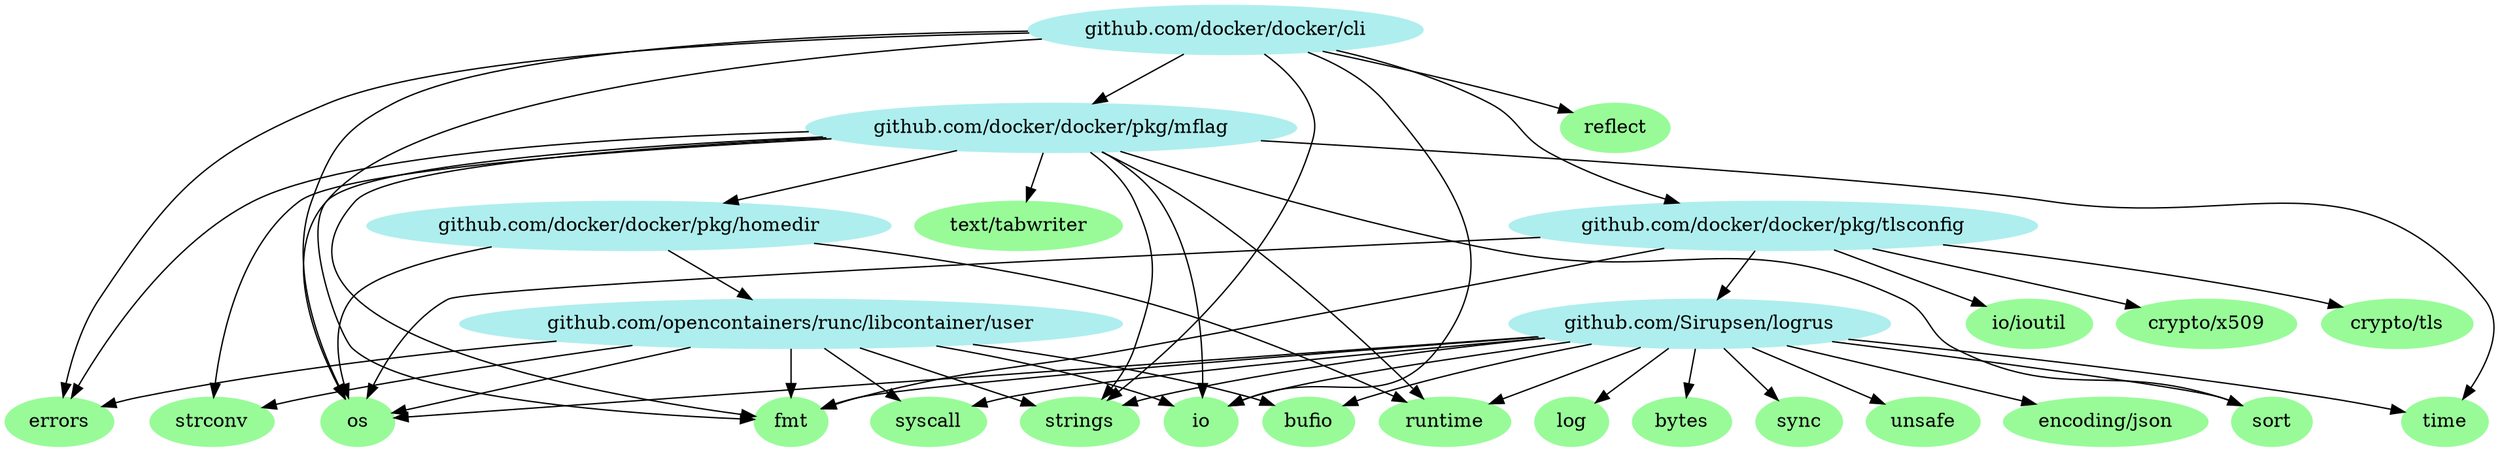 digraph godep {
0 [label="time" style="filled" color="palegreen"];
1 [label="encoding/json" style="filled" color="palegreen"];
2 [label="log" style="filled" color="palegreen"];
3 [label="strconv" style="filled" color="palegreen"];
4 [label="bytes" style="filled" color="palegreen"];
5 [label="os" style="filled" color="palegreen"];
6 [label="strings" style="filled" color="palegreen"];
7 [label="runtime" style="filled" color="palegreen"];
8 [label="github.com/docker/docker/cli" style="filled" color="paleturquoise"];
8 -> 9;
8 -> 10;
8 -> 11;
8 -> 12;
8 -> 13;
8 -> 5;
8 -> 14;
8 -> 6;
9 [label="errors" style="filled" color="palegreen"];
15 [label="sync" style="filled" color="palegreen"];
16 [label="crypto/x509" style="filled" color="palegreen"];
13 [label="io" style="filled" color="palegreen"];
17 [label="sort" style="filled" color="palegreen"];
12 [label="github.com/docker/docker/pkg/tlsconfig" style="filled" color="paleturquoise"];
12 -> 18;
12 -> 16;
12 -> 10;
12 -> 19;
12 -> 20;
12 -> 5;
19 [label="github.com/Sirupsen/logrus" style="filled" color="paleturquoise"];
19 -> 21;
19 -> 4;
19 -> 1;
19 -> 10;
19 -> 13;
19 -> 2;
19 -> 5;
19 -> 7;
19 -> 17;
19 -> 6;
19 -> 15;
19 -> 22;
19 -> 0;
19 -> 23;
24 [label="github.com/docker/docker/pkg/homedir" style="filled" color="paleturquoise"];
24 -> 25;
24 -> 5;
24 -> 7;
21 [label="bufio" style="filled" color="palegreen"];
23 [label="unsafe" style="filled" color="palegreen"];
20 [label="io/ioutil" style="filled" color="palegreen"];
25 [label="github.com/opencontainers/runc/libcontainer/user" style="filled" color="paleturquoise"];
25 -> 21;
25 -> 9;
25 -> 10;
25 -> 13;
25 -> 5;
25 -> 3;
25 -> 6;
25 -> 22;
18 [label="crypto/tls" style="filled" color="palegreen"];
10 [label="fmt" style="filled" color="palegreen"];
22 [label="syscall" style="filled" color="palegreen"];
26 [label="text/tabwriter" style="filled" color="palegreen"];
11 [label="github.com/docker/docker/pkg/mflag" style="filled" color="paleturquoise"];
11 -> 9;
11 -> 10;
11 -> 24;
11 -> 13;
11 -> 5;
11 -> 7;
11 -> 17;
11 -> 3;
11 -> 6;
11 -> 26;
11 -> 0;
14 [label="reflect" style="filled" color="palegreen"];
}
